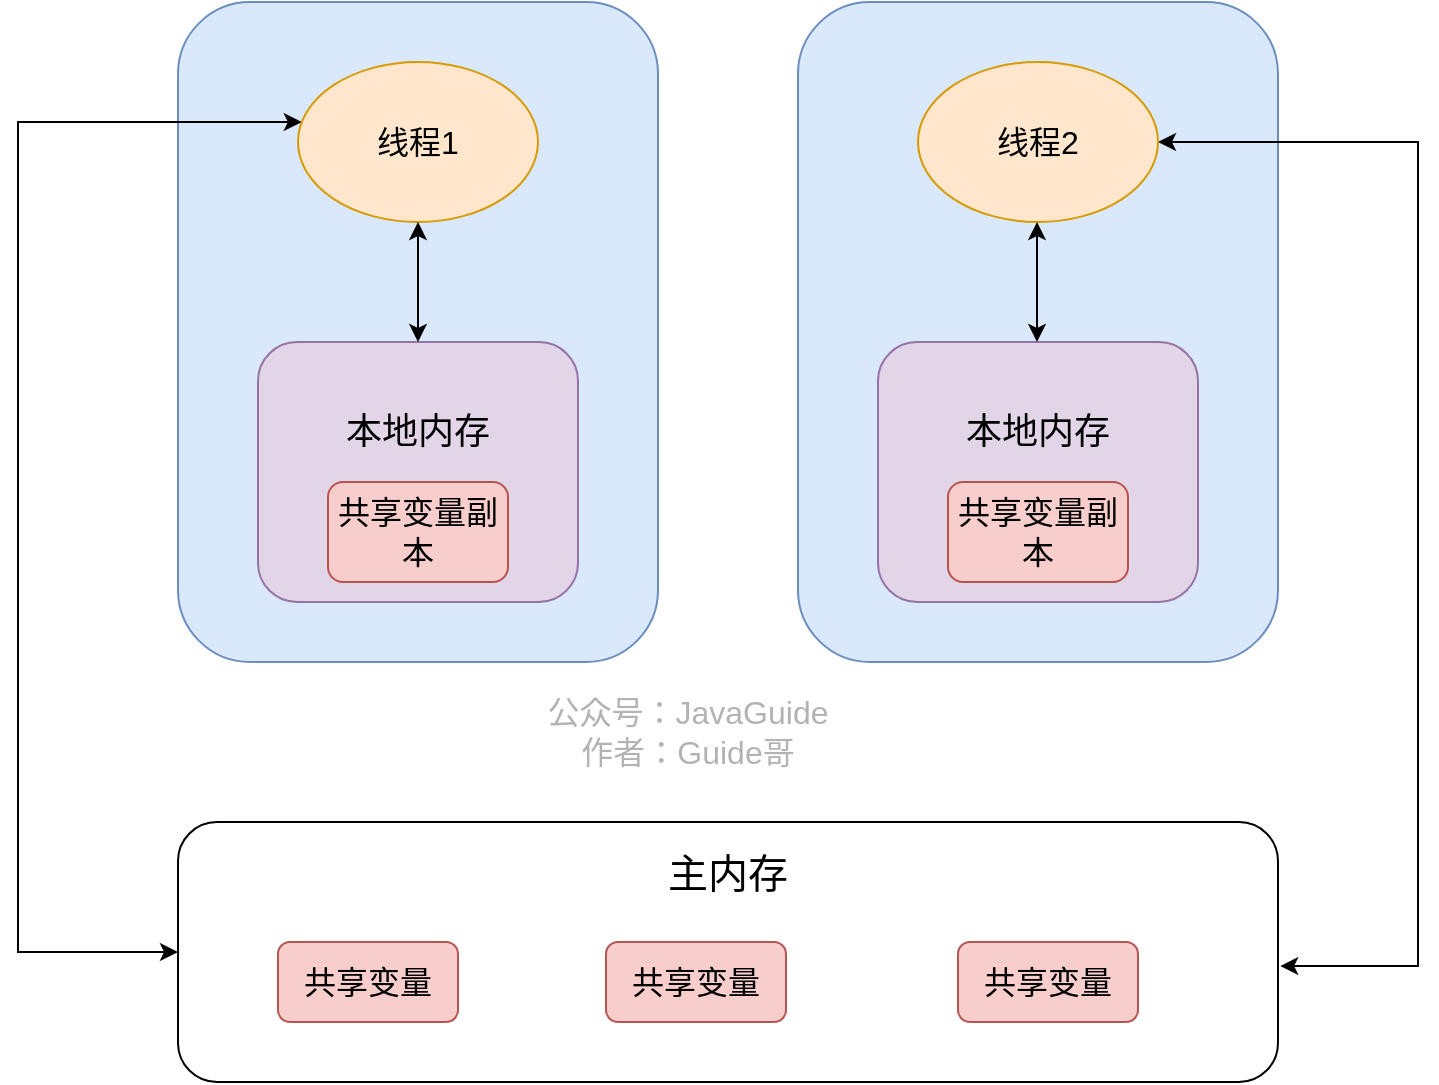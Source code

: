 <mxfile version="13.4.5" type="device"><diagram id="CxldsRBQwlXAl93PQukq" name="Page-1"><mxGraphModel dx="1106" dy="997" grid="1" gridSize="10" guides="1" tooltips="1" connect="1" arrows="1" fold="1" page="1" pageScale="1" pageWidth="827" pageHeight="1169" math="0" shadow="0"><root><mxCell id="0"/><mxCell id="1" parent="0"/><mxCell id="Xjym6rvQRPgp-GnzTRNF-1" value="" style="rounded=1;whiteSpace=wrap;html=1;fontSize=16;fillColor=#dae8fc;strokeColor=#6c8ebf;sketch=0;" vertex="1" parent="1"><mxGeometry x="420" y="140" width="240" height="330" as="geometry"/></mxCell><mxCell id="Xjym6rvQRPgp-GnzTRNF-2" value="" style="rounded=1;whiteSpace=wrap;html=1;fontSize=16;fillColor=#dae8fc;strokeColor=#6c8ebf;sketch=0;" vertex="1" parent="1"><mxGeometry x="110" y="140" width="240" height="330" as="geometry"/></mxCell><mxCell id="Xjym6rvQRPgp-GnzTRNF-3" value="" style="rounded=1;whiteSpace=wrap;html=1;fillColor=#e1d5e7;strokeColor=#9673a6;sketch=0;fontSize=16;" vertex="1" parent="1"><mxGeometry x="150" y="310" width="160" height="130" as="geometry"/></mxCell><mxCell id="Xjym6rvQRPgp-GnzTRNF-4" value="本地内存" style="text;html=1;strokeColor=none;fillColor=none;align=center;verticalAlign=middle;whiteSpace=wrap;rounded=0;fontSize=18;sketch=0;" vertex="1" parent="1"><mxGeometry x="180" y="340" width="100" height="30" as="geometry"/></mxCell><mxCell id="Xjym6rvQRPgp-GnzTRNF-5" value="" style="rounded=1;whiteSpace=wrap;html=1;fillColor=#e1d5e7;strokeColor=#9673a6;sketch=0;fontSize=16;" vertex="1" parent="1"><mxGeometry x="460" y="310" width="160" height="130" as="geometry"/></mxCell><mxCell id="Xjym6rvQRPgp-GnzTRNF-6" value="本地内存" style="text;html=1;strokeColor=none;fillColor=none;align=center;verticalAlign=middle;whiteSpace=wrap;rounded=0;fontSize=18;sketch=0;" vertex="1" parent="1"><mxGeometry x="490" y="340" width="100" height="30" as="geometry"/></mxCell><mxCell id="Xjym6rvQRPgp-GnzTRNF-21" style="edgeStyle=orthogonalEdgeStyle;rounded=0;orthogonalLoop=1;jettySize=auto;html=1;entryX=0;entryY=0.5;entryDx=0;entryDy=0;endArrow=classic;endFill=1;startArrow=classic;startFill=1;" edge="1" parent="1" source="Xjym6rvQRPgp-GnzTRNF-7" target="Xjym6rvQRPgp-GnzTRNF-11"><mxGeometry relative="1" as="geometry"><Array as="points"><mxPoint x="30" y="200"/><mxPoint x="30" y="615"/></Array></mxGeometry></mxCell><mxCell id="Xjym6rvQRPgp-GnzTRNF-7" value="线程1" style="ellipse;whiteSpace=wrap;html=1;fontSize=16;fillColor=#ffe6cc;strokeColor=#d79b00;sketch=0;" vertex="1" parent="1"><mxGeometry x="170" y="170" width="120" height="80" as="geometry"/></mxCell><mxCell id="Xjym6rvQRPgp-GnzTRNF-22" style="edgeStyle=orthogonalEdgeStyle;rounded=0;orthogonalLoop=1;jettySize=auto;html=1;entryX=1.002;entryY=0.554;entryDx=0;entryDy=0;entryPerimeter=0;startArrow=classic;startFill=1;" edge="1" parent="1" source="Xjym6rvQRPgp-GnzTRNF-8" target="Xjym6rvQRPgp-GnzTRNF-11"><mxGeometry relative="1" as="geometry"><Array as="points"><mxPoint x="730" y="210"/><mxPoint x="730" y="622"/></Array></mxGeometry></mxCell><mxCell id="Xjym6rvQRPgp-GnzTRNF-8" value="线程2" style="ellipse;whiteSpace=wrap;html=1;fontSize=16;fillColor=#ffe6cc;strokeColor=#d79b00;sketch=0;" vertex="1" parent="1"><mxGeometry x="480" y="170" width="120" height="80" as="geometry"/></mxCell><mxCell id="Xjym6rvQRPgp-GnzTRNF-9" value="" style="endArrow=classic;startArrow=classic;html=1;fontSize=16;entryX=0.5;entryY=1;entryDx=0;entryDy=0;sketch=0;" edge="1" parent="1" source="Xjym6rvQRPgp-GnzTRNF-3" target="Xjym6rvQRPgp-GnzTRNF-7"><mxGeometry width="50" height="50" relative="1" as="geometry"><mxPoint x="210" y="330" as="sourcePoint"/><mxPoint x="260" y="280" as="targetPoint"/></mxGeometry></mxCell><mxCell id="Xjym6rvQRPgp-GnzTRNF-10" value="" style="endArrow=classic;startArrow=classic;html=1;fontSize=16;entryX=0.5;entryY=1;entryDx=0;entryDy=0;sketch=0;" edge="1" parent="1"><mxGeometry width="50" height="50" relative="1" as="geometry"><mxPoint x="539.5" y="310" as="sourcePoint"/><mxPoint x="539.5" y="250" as="targetPoint"/></mxGeometry></mxCell><mxCell id="Xjym6rvQRPgp-GnzTRNF-11" value="" style="rounded=1;whiteSpace=wrap;html=1;sketch=0;fontSize=16;" vertex="1" parent="1"><mxGeometry x="110" y="550" width="550" height="130" as="geometry"/></mxCell><mxCell id="Xjym6rvQRPgp-GnzTRNF-12" value="主内存" style="text;html=1;strokeColor=none;fillColor=none;align=center;verticalAlign=middle;whiteSpace=wrap;rounded=1;fontSize=20;sketch=0;" vertex="1" parent="1"><mxGeometry x="335" y="560" width="100" height="30" as="geometry"/></mxCell><mxCell id="Xjym6rvQRPgp-GnzTRNF-13" value="共享变量" style="rounded=1;whiteSpace=wrap;html=1;sketch=0;fillColor=#f8cecc;fontSize=16;strokeColor=#b85450;" vertex="1" parent="1"><mxGeometry x="160" y="610" width="90" height="40" as="geometry"/></mxCell><mxCell id="Xjym6rvQRPgp-GnzTRNF-14" value="共享变量" style="rounded=1;whiteSpace=wrap;html=1;sketch=0;fillColor=#f8cecc;fontSize=16;strokeColor=#b85450;" vertex="1" parent="1"><mxGeometry x="324" y="610" width="90" height="40" as="geometry"/></mxCell><mxCell id="Xjym6rvQRPgp-GnzTRNF-15" value="共享变量" style="rounded=1;whiteSpace=wrap;html=1;sketch=0;fillColor=#f8cecc;fontSize=16;strokeColor=#b85450;" vertex="1" parent="1"><mxGeometry x="500" y="610" width="90" height="40" as="geometry"/></mxCell><mxCell id="Xjym6rvQRPgp-GnzTRNF-16" value="共享变量副本" style="rounded=1;whiteSpace=wrap;html=1;sketch=0;fillColor=#f8cecc;fontSize=16;strokeColor=#b85450;" vertex="1" parent="1"><mxGeometry x="185" y="380" width="90" height="50" as="geometry"/></mxCell><mxCell id="Xjym6rvQRPgp-GnzTRNF-17" value="共享变量副本" style="rounded=1;whiteSpace=wrap;html=1;sketch=0;fillColor=#f8cecc;fontSize=16;strokeColor=#b85450;" vertex="1" parent="1"><mxGeometry x="495" y="380" width="90" height="50" as="geometry"/></mxCell><mxCell id="Xjym6rvQRPgp-GnzTRNF-20" value="公众号：JavaGuide&lt;br style=&quot;font-size: 16px;&quot;&gt;作者：Guide哥" style="text;html=1;strokeColor=none;fillColor=none;align=center;verticalAlign=middle;whiteSpace=wrap;rounded=0;labelBackgroundColor=none;fontSize=16;fontColor=#B3B3B3;rotation=0;sketch=0;" vertex="1" parent="1"><mxGeometry x="275" y="500" width="180" height="10" as="geometry"/></mxCell></root></mxGraphModel></diagram></mxfile>